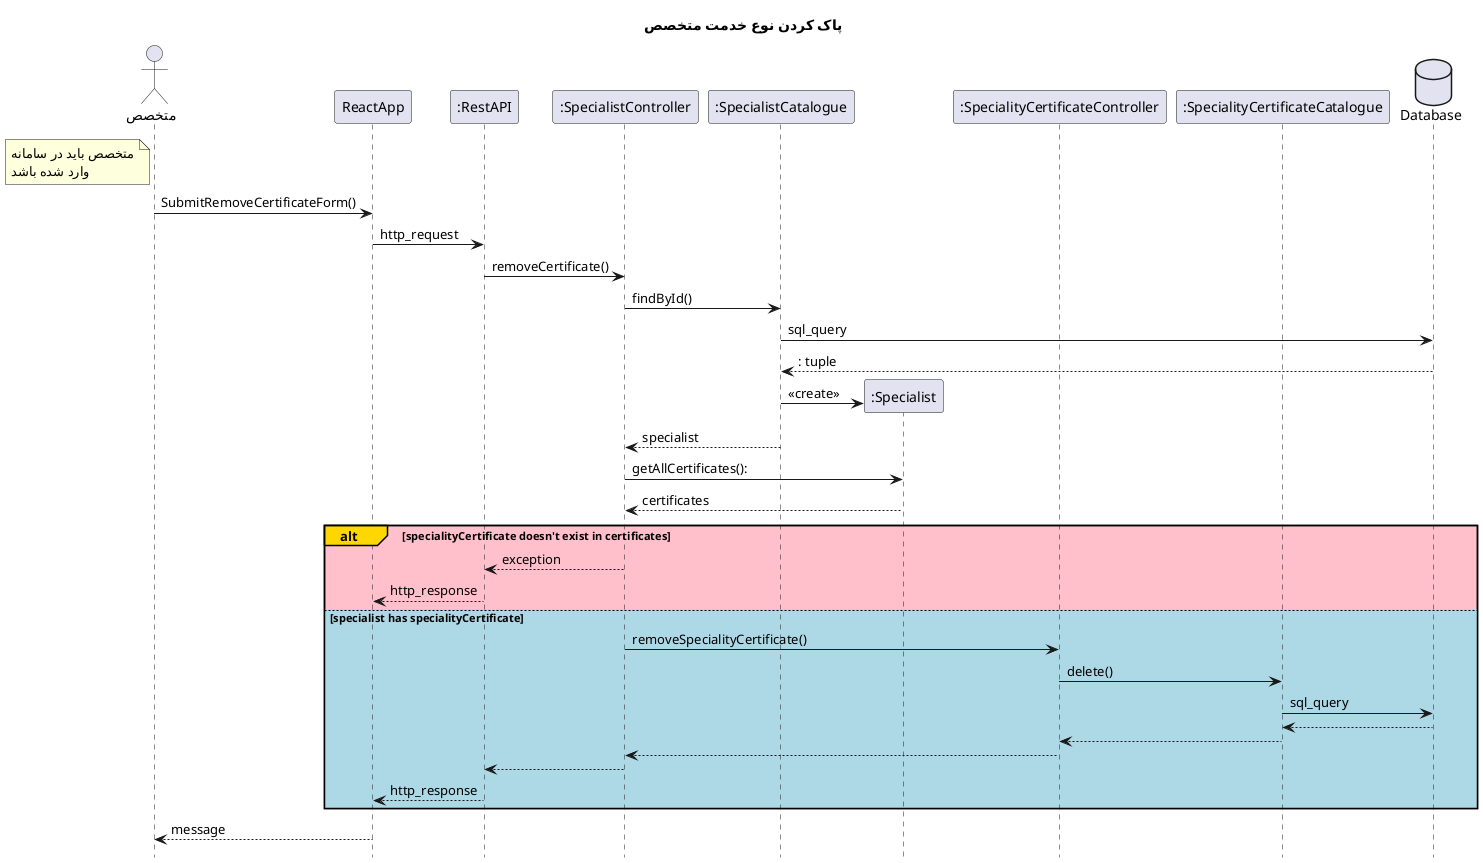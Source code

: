 @startuml logout
hide footbox

title "پاک‌ کردن نوع خدمت متخصص"
actor       "متخصص" as user
participant ReactApp
participant ":RestAPI" as RestAPI
participant ":SpecialistController" as SpecialistController
participant ":SpecialistCatalogue" as SpecialistCatalogue
participant ":Specialist" as Specialist
participant ":SpecialityCertificateController" as SpecialityCertificateController
participant ":SpecialityCertificateCatalogue" as SpecialityCertificateCatalogue
database Database

note left of user
    متخصص باید در سامانه
    وارد شده باشد
end note

user -> ReactApp: SubmitRemoveCertificateForm()
ReactApp -> RestAPI : http_request
RestAPI -> SpecialistController : removeCertificate()
SpecialistController -> SpecialistCatalogue : findById()
SpecialistCatalogue -> Database: sql_query
return: tuple
SpecialistCatalogue -> Specialist ** :<<create>>
SpecialistCatalogue --> SpecialistController : specialist
SpecialistController -> Specialist: getAllCertificates():
return certificates
alt#gold #pink specialityCertificate doesn't exist in certificates

    SpecialistController --> RestAPI: exception
    RestAPI --> ReactApp : http_response

else #lightblue specialist has specialityCertificate

    SpecialistController -> SpecialityCertificateController: removeSpecialityCertificate()
    SpecialityCertificateController -> SpecialityCertificateCatalogue : delete()
    SpecialityCertificateCatalogue -> Database: sql_query
    return
    SpecialityCertificateCatalogue --> SpecialityCertificateController
    SpecialityCertificateController --> SpecialistController
    SpecialistController --> RestAPI
    RestAPI --> ReactApp : http_response

end

ReactApp --> user: message
@enduml